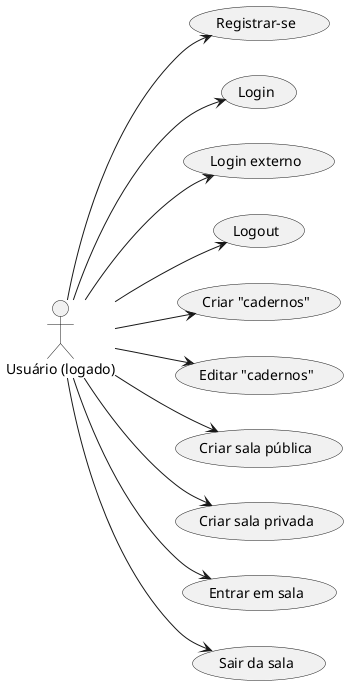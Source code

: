 @startuml Logged User Actions 0
scale 1
left to right direction
:Usuário (logado): as User
User --> (Registrar-se)
User --> (Login)
User --> (Login externo)
User --> (Logout)
User --> (Criar "cadernos")
User --> (Editar "cadernos")
User --> (Criar sala pública)
User --> (Criar sala privada)
User --> (Entrar em sala)
User --> (Sair da sala)
@enduml